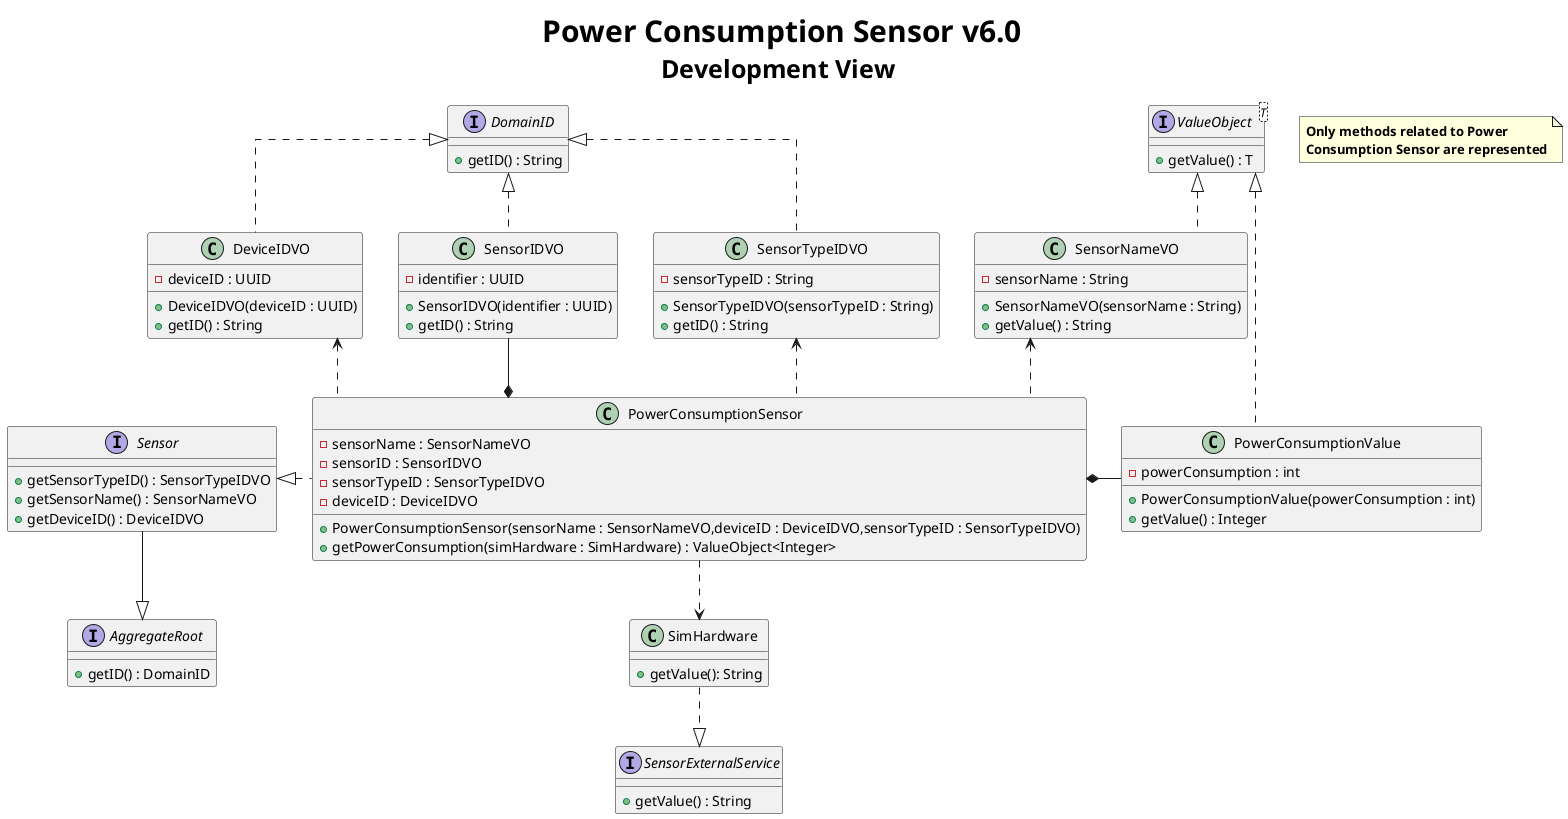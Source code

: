 @startuml
title <size: 30> Power Consumption Sensor v6.0\n<size: 25>Development View

skinparam linetype ortho

note "<b>Only methods related to Power \n<b>Consumption Sensor are represented" as 1

interface Sensor {
    +getSensorTypeID() : SensorTypeIDVO
    +getSensorName() : SensorNameVO
    +getDeviceID() : DeviceIDVO
}

interface AggregateRoot {
    + getID() : DomainID
}

interface DomainID{
    + getID() : String
}

interface ValueObject<T> {
    + getValue() : T
}

class PowerConsumptionSensor{
    - sensorName : SensorNameVO
    - sensorID : SensorIDVO
    - sensorTypeID : SensorTypeIDVO
    - deviceID : DeviceIDVO

    + PowerConsumptionSensor(sensorName : SensorNameVO,deviceID : DeviceIDVO,sensorTypeID : SensorTypeIDVO)
    + getPowerConsumption(simHardware : SimHardware) : ValueObject<Integer>
}

class PowerConsumptionValue{
    - powerConsumption : int

    + PowerConsumptionValue(powerConsumption : int)
    + getValue() : Integer
}

class SimHardware{
    + getValue(): String
}

class SensorNameVO{
    - sensorName : String
    + SensorNameVO(sensorName : String)
    + getValue() : String
}

class SensorIDVO{
    - identifier : UUID
    + SensorIDVO(identifier : UUID)
    + getID() : String
}


class SensorTypeIDVO{
    - sensorTypeID : String
    + SensorTypeIDVO(sensorTypeID : String)
    + getID() : String
}

class DeviceIDVO{
    - deviceID : UUID
    + DeviceIDVO(deviceID : UUID)
    + getID() : String
}

interface SensorExternalService{
    + getValue() : String
}


Sensor --|> AggregateRoot
Sensor <|..right PowerConsumptionSensor
SimHardware <..up PowerConsumptionSensor
SimHardware ..|> SensorExternalService

SensorNameVO <.. PowerConsumptionSensor
SensorIDVO --* PowerConsumptionSensor
PowerConsumptionValue --left* PowerConsumptionSensor
SensorTypeIDVO <.. PowerConsumptionSensor
DeviceIDVO <.. PowerConsumptionSensor

ValueObject <|.. SensorNameVO
DomainID  <|.. SensorIDVO
DomainID  <|.. SensorTypeIDVO
DomainID  <|.. DeviceIDVO

ValueObject <|.. PowerConsumptionValue

@enduml
